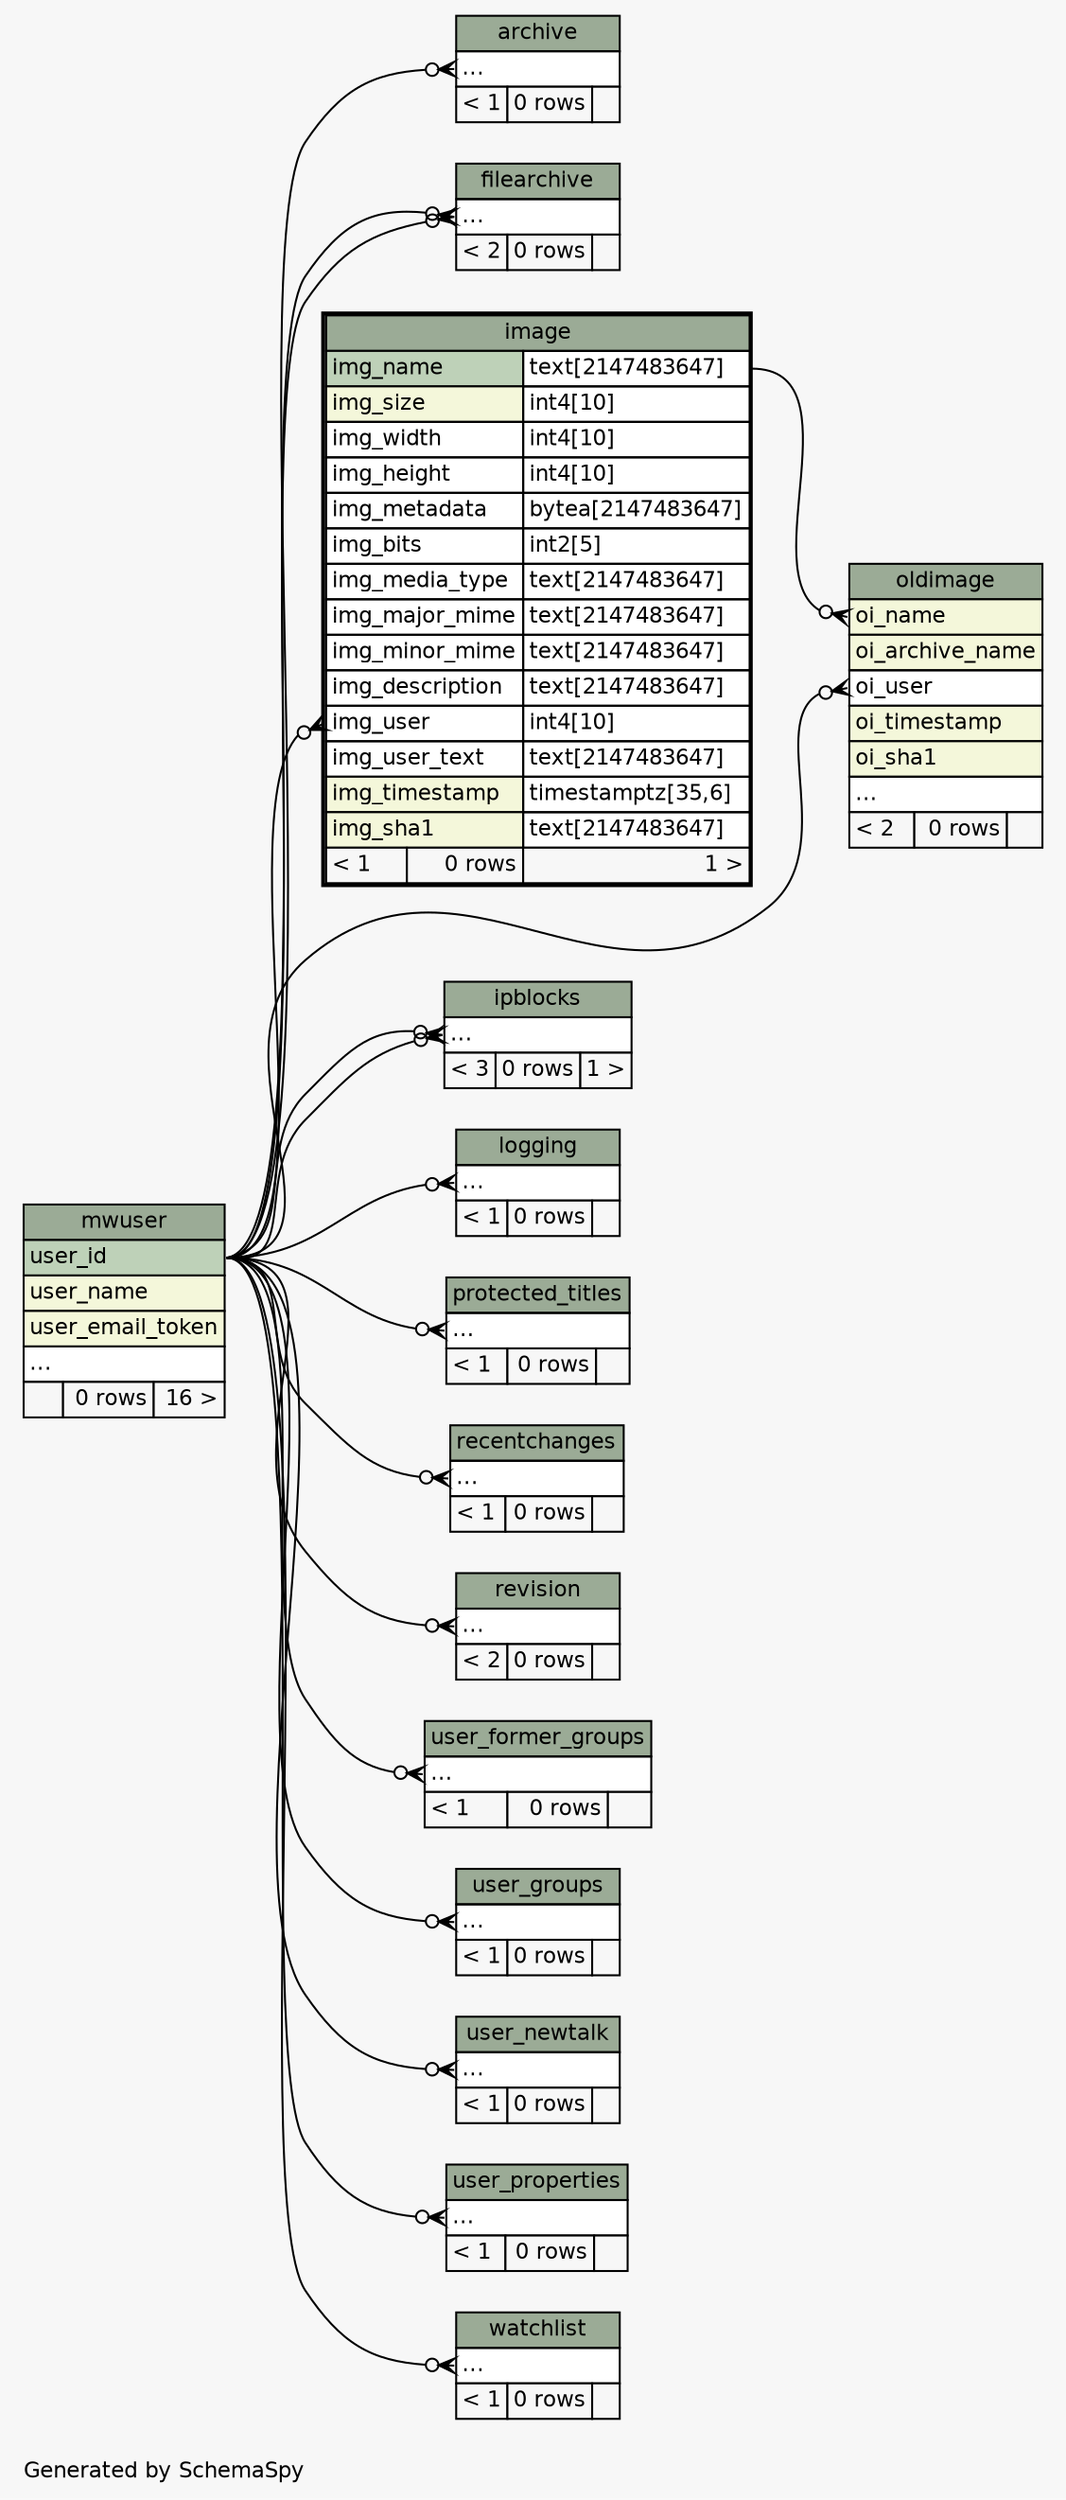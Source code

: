 // dot 2.38.0 on Linux 3.14.35-28.38.amzn1.x86_64
// SchemaSpy rev Unknown
digraph "twoDegreesRelationshipsDiagram" {
  graph [
    rankdir="RL"
    bgcolor="#f7f7f7"
    label="\nGenerated by SchemaSpy"
    labeljust="l"
    nodesep="0.18"
    ranksep="0.46"
    fontname="Helvetica"
    fontsize="11"
  ];
  node [
    fontname="Helvetica"
    fontsize="11"
    shape="plaintext"
  ];
  edge [
    arrowsize="0.8"
  ];
  "archive":"elipses":w -> "mwuser":"user_id":e [arrowhead=none dir=back arrowtail=crowodot];
  "filearchive":"elipses":w -> "mwuser":"user_id":e [arrowhead=none dir=back arrowtail=crowodot];
  "filearchive":"elipses":w -> "mwuser":"user_id":e [arrowhead=none dir=back arrowtail=crowodot];
  "image":"img_user":w -> "mwuser":"user_id":e [arrowhead=none dir=back arrowtail=crowodot];
  "ipblocks":"elipses":w -> "mwuser":"user_id":e [arrowhead=none dir=back arrowtail=crowodot];
  "ipblocks":"elipses":w -> "mwuser":"user_id":e [arrowhead=none dir=back arrowtail=crowodot];
  "logging":"elipses":w -> "mwuser":"user_id":e [arrowhead=none dir=back arrowtail=crowodot];
  "oldimage":"oi_name":w -> "image":"img_name.type":e [arrowhead=none dir=back arrowtail=crowodot];
  "oldimage":"oi_user":w -> "mwuser":"user_id":e [arrowhead=none dir=back arrowtail=crowodot];
  "protected_titles":"elipses":w -> "mwuser":"user_id":e [arrowhead=none dir=back arrowtail=crowodot];
  "recentchanges":"elipses":w -> "mwuser":"user_id":e [arrowhead=none dir=back arrowtail=crowodot];
  "revision":"elipses":w -> "mwuser":"user_id":e [arrowhead=none dir=back arrowtail=crowodot];
  "user_former_groups":"elipses":w -> "mwuser":"user_id":e [arrowhead=none dir=back arrowtail=crowodot];
  "user_groups":"elipses":w -> "mwuser":"user_id":e [arrowhead=none dir=back arrowtail=crowodot];
  "user_newtalk":"elipses":w -> "mwuser":"user_id":e [arrowhead=none dir=back arrowtail=crowodot];
  "user_properties":"elipses":w -> "mwuser":"user_id":e [arrowhead=none dir=back arrowtail=crowodot];
  "watchlist":"elipses":w -> "mwuser":"user_id":e [arrowhead=none dir=back arrowtail=crowodot];
  "archive" [
    label=<
    <TABLE BORDER="0" CELLBORDER="1" CELLSPACING="0" BGCOLOR="#ffffff">
      <TR><TD COLSPAN="3" BGCOLOR="#9bab96" ALIGN="CENTER">archive</TD></TR>
      <TR><TD PORT="elipses" COLSPAN="3" ALIGN="LEFT">...</TD></TR>
      <TR><TD ALIGN="LEFT" BGCOLOR="#f7f7f7">&lt; 1</TD><TD ALIGN="RIGHT" BGCOLOR="#f7f7f7">0 rows</TD><TD ALIGN="RIGHT" BGCOLOR="#f7f7f7">  </TD></TR>
    </TABLE>>
    URL="archive.html"
    tooltip="archive"
  ];
  "filearchive" [
    label=<
    <TABLE BORDER="0" CELLBORDER="1" CELLSPACING="0" BGCOLOR="#ffffff">
      <TR><TD COLSPAN="3" BGCOLOR="#9bab96" ALIGN="CENTER">filearchive</TD></TR>
      <TR><TD PORT="elipses" COLSPAN="3" ALIGN="LEFT">...</TD></TR>
      <TR><TD ALIGN="LEFT" BGCOLOR="#f7f7f7">&lt; 2</TD><TD ALIGN="RIGHT" BGCOLOR="#f7f7f7">0 rows</TD><TD ALIGN="RIGHT" BGCOLOR="#f7f7f7">  </TD></TR>
    </TABLE>>
    URL="filearchive.html"
    tooltip="filearchive"
  ];
  "image" [
    label=<
    <TABLE BORDER="2" CELLBORDER="1" CELLSPACING="0" BGCOLOR="#ffffff">
      <TR><TD COLSPAN="3" BGCOLOR="#9bab96" ALIGN="CENTER">image</TD></TR>
      <TR><TD PORT="img_name" COLSPAN="2" BGCOLOR="#bed1b8" ALIGN="LEFT">img_name</TD><TD PORT="img_name.type" ALIGN="LEFT">text[2147483647]</TD></TR>
      <TR><TD PORT="img_size" COLSPAN="2" BGCOLOR="#f4f7da" ALIGN="LEFT">img_size</TD><TD PORT="img_size.type" ALIGN="LEFT">int4[10]</TD></TR>
      <TR><TD PORT="img_width" COLSPAN="2" ALIGN="LEFT">img_width</TD><TD PORT="img_width.type" ALIGN="LEFT">int4[10]</TD></TR>
      <TR><TD PORT="img_height" COLSPAN="2" ALIGN="LEFT">img_height</TD><TD PORT="img_height.type" ALIGN="LEFT">int4[10]</TD></TR>
      <TR><TD PORT="img_metadata" COLSPAN="2" ALIGN="LEFT">img_metadata</TD><TD PORT="img_metadata.type" ALIGN="LEFT">bytea[2147483647]</TD></TR>
      <TR><TD PORT="img_bits" COLSPAN="2" ALIGN="LEFT">img_bits</TD><TD PORT="img_bits.type" ALIGN="LEFT">int2[5]</TD></TR>
      <TR><TD PORT="img_media_type" COLSPAN="2" ALIGN="LEFT">img_media_type</TD><TD PORT="img_media_type.type" ALIGN="LEFT">text[2147483647]</TD></TR>
      <TR><TD PORT="img_major_mime" COLSPAN="2" ALIGN="LEFT">img_major_mime</TD><TD PORT="img_major_mime.type" ALIGN="LEFT">text[2147483647]</TD></TR>
      <TR><TD PORT="img_minor_mime" COLSPAN="2" ALIGN="LEFT">img_minor_mime</TD><TD PORT="img_minor_mime.type" ALIGN="LEFT">text[2147483647]</TD></TR>
      <TR><TD PORT="img_description" COLSPAN="2" ALIGN="LEFT">img_description</TD><TD PORT="img_description.type" ALIGN="LEFT">text[2147483647]</TD></TR>
      <TR><TD PORT="img_user" COLSPAN="2" ALIGN="LEFT">img_user</TD><TD PORT="img_user.type" ALIGN="LEFT">int4[10]</TD></TR>
      <TR><TD PORT="img_user_text" COLSPAN="2" ALIGN="LEFT">img_user_text</TD><TD PORT="img_user_text.type" ALIGN="LEFT">text[2147483647]</TD></TR>
      <TR><TD PORT="img_timestamp" COLSPAN="2" BGCOLOR="#f4f7da" ALIGN="LEFT">img_timestamp</TD><TD PORT="img_timestamp.type" ALIGN="LEFT">timestamptz[35,6]</TD></TR>
      <TR><TD PORT="img_sha1" COLSPAN="2" BGCOLOR="#f4f7da" ALIGN="LEFT">img_sha1</TD><TD PORT="img_sha1.type" ALIGN="LEFT">text[2147483647]</TD></TR>
      <TR><TD ALIGN="LEFT" BGCOLOR="#f7f7f7">&lt; 1</TD><TD ALIGN="RIGHT" BGCOLOR="#f7f7f7">0 rows</TD><TD ALIGN="RIGHT" BGCOLOR="#f7f7f7">1 &gt;</TD></TR>
    </TABLE>>
    URL="image.html"
    tooltip="image"
  ];
  "ipblocks" [
    label=<
    <TABLE BORDER="0" CELLBORDER="1" CELLSPACING="0" BGCOLOR="#ffffff">
      <TR><TD COLSPAN="3" BGCOLOR="#9bab96" ALIGN="CENTER">ipblocks</TD></TR>
      <TR><TD PORT="elipses" COLSPAN="3" ALIGN="LEFT">...</TD></TR>
      <TR><TD ALIGN="LEFT" BGCOLOR="#f7f7f7">&lt; 3</TD><TD ALIGN="RIGHT" BGCOLOR="#f7f7f7">0 rows</TD><TD ALIGN="RIGHT" BGCOLOR="#f7f7f7">1 &gt;</TD></TR>
    </TABLE>>
    URL="ipblocks.html"
    tooltip="ipblocks"
  ];
  "logging" [
    label=<
    <TABLE BORDER="0" CELLBORDER="1" CELLSPACING="0" BGCOLOR="#ffffff">
      <TR><TD COLSPAN="3" BGCOLOR="#9bab96" ALIGN="CENTER">logging</TD></TR>
      <TR><TD PORT="elipses" COLSPAN="3" ALIGN="LEFT">...</TD></TR>
      <TR><TD ALIGN="LEFT" BGCOLOR="#f7f7f7">&lt; 1</TD><TD ALIGN="RIGHT" BGCOLOR="#f7f7f7">0 rows</TD><TD ALIGN="RIGHT" BGCOLOR="#f7f7f7">  </TD></TR>
    </TABLE>>
    URL="logging.html"
    tooltip="logging"
  ];
  "mwuser" [
    label=<
    <TABLE BORDER="0" CELLBORDER="1" CELLSPACING="0" BGCOLOR="#ffffff">
      <TR><TD COLSPAN="3" BGCOLOR="#9bab96" ALIGN="CENTER">mwuser</TD></TR>
      <TR><TD PORT="user_id" COLSPAN="3" BGCOLOR="#bed1b8" ALIGN="LEFT">user_id</TD></TR>
      <TR><TD PORT="user_name" COLSPAN="3" BGCOLOR="#f4f7da" ALIGN="LEFT">user_name</TD></TR>
      <TR><TD PORT="user_email_token" COLSPAN="3" BGCOLOR="#f4f7da" ALIGN="LEFT">user_email_token</TD></TR>
      <TR><TD PORT="elipses" COLSPAN="3" ALIGN="LEFT">...</TD></TR>
      <TR><TD ALIGN="LEFT" BGCOLOR="#f7f7f7">  </TD><TD ALIGN="RIGHT" BGCOLOR="#f7f7f7">0 rows</TD><TD ALIGN="RIGHT" BGCOLOR="#f7f7f7">16 &gt;</TD></TR>
    </TABLE>>
    URL="mwuser.html"
    tooltip="mwuser"
  ];
  "oldimage" [
    label=<
    <TABLE BORDER="0" CELLBORDER="1" CELLSPACING="0" BGCOLOR="#ffffff">
      <TR><TD COLSPAN="3" BGCOLOR="#9bab96" ALIGN="CENTER">oldimage</TD></TR>
      <TR><TD PORT="oi_name" COLSPAN="3" BGCOLOR="#f4f7da" ALIGN="LEFT">oi_name</TD></TR>
      <TR><TD PORT="oi_archive_name" COLSPAN="3" BGCOLOR="#f4f7da" ALIGN="LEFT">oi_archive_name</TD></TR>
      <TR><TD PORT="oi_user" COLSPAN="3" ALIGN="LEFT">oi_user</TD></TR>
      <TR><TD PORT="oi_timestamp" COLSPAN="3" BGCOLOR="#f4f7da" ALIGN="LEFT">oi_timestamp</TD></TR>
      <TR><TD PORT="oi_sha1" COLSPAN="3" BGCOLOR="#f4f7da" ALIGN="LEFT">oi_sha1</TD></TR>
      <TR><TD PORT="elipses" COLSPAN="3" ALIGN="LEFT">...</TD></TR>
      <TR><TD ALIGN="LEFT" BGCOLOR="#f7f7f7">&lt; 2</TD><TD ALIGN="RIGHT" BGCOLOR="#f7f7f7">0 rows</TD><TD ALIGN="RIGHT" BGCOLOR="#f7f7f7">  </TD></TR>
    </TABLE>>
    URL="oldimage.html"
    tooltip="oldimage"
  ];
  "protected_titles" [
    label=<
    <TABLE BORDER="0" CELLBORDER="1" CELLSPACING="0" BGCOLOR="#ffffff">
      <TR><TD COLSPAN="3" BGCOLOR="#9bab96" ALIGN="CENTER">protected_titles</TD></TR>
      <TR><TD PORT="elipses" COLSPAN="3" ALIGN="LEFT">...</TD></TR>
      <TR><TD ALIGN="LEFT" BGCOLOR="#f7f7f7">&lt; 1</TD><TD ALIGN="RIGHT" BGCOLOR="#f7f7f7">0 rows</TD><TD ALIGN="RIGHT" BGCOLOR="#f7f7f7">  </TD></TR>
    </TABLE>>
    URL="protected_titles.html"
    tooltip="protected_titles"
  ];
  "recentchanges" [
    label=<
    <TABLE BORDER="0" CELLBORDER="1" CELLSPACING="0" BGCOLOR="#ffffff">
      <TR><TD COLSPAN="3" BGCOLOR="#9bab96" ALIGN="CENTER">recentchanges</TD></TR>
      <TR><TD PORT="elipses" COLSPAN="3" ALIGN="LEFT">...</TD></TR>
      <TR><TD ALIGN="LEFT" BGCOLOR="#f7f7f7">&lt; 1</TD><TD ALIGN="RIGHT" BGCOLOR="#f7f7f7">0 rows</TD><TD ALIGN="RIGHT" BGCOLOR="#f7f7f7">  </TD></TR>
    </TABLE>>
    URL="recentchanges.html"
    tooltip="recentchanges"
  ];
  "revision" [
    label=<
    <TABLE BORDER="0" CELLBORDER="1" CELLSPACING="0" BGCOLOR="#ffffff">
      <TR><TD COLSPAN="3" BGCOLOR="#9bab96" ALIGN="CENTER">revision</TD></TR>
      <TR><TD PORT="elipses" COLSPAN="3" ALIGN="LEFT">...</TD></TR>
      <TR><TD ALIGN="LEFT" BGCOLOR="#f7f7f7">&lt; 2</TD><TD ALIGN="RIGHT" BGCOLOR="#f7f7f7">0 rows</TD><TD ALIGN="RIGHT" BGCOLOR="#f7f7f7">  </TD></TR>
    </TABLE>>
    URL="revision.html"
    tooltip="revision"
  ];
  "user_former_groups" [
    label=<
    <TABLE BORDER="0" CELLBORDER="1" CELLSPACING="0" BGCOLOR="#ffffff">
      <TR><TD COLSPAN="3" BGCOLOR="#9bab96" ALIGN="CENTER">user_former_groups</TD></TR>
      <TR><TD PORT="elipses" COLSPAN="3" ALIGN="LEFT">...</TD></TR>
      <TR><TD ALIGN="LEFT" BGCOLOR="#f7f7f7">&lt; 1</TD><TD ALIGN="RIGHT" BGCOLOR="#f7f7f7">0 rows</TD><TD ALIGN="RIGHT" BGCOLOR="#f7f7f7">  </TD></TR>
    </TABLE>>
    URL="user_former_groups.html"
    tooltip="user_former_groups"
  ];
  "user_groups" [
    label=<
    <TABLE BORDER="0" CELLBORDER="1" CELLSPACING="0" BGCOLOR="#ffffff">
      <TR><TD COLSPAN="3" BGCOLOR="#9bab96" ALIGN="CENTER">user_groups</TD></TR>
      <TR><TD PORT="elipses" COLSPAN="3" ALIGN="LEFT">...</TD></TR>
      <TR><TD ALIGN="LEFT" BGCOLOR="#f7f7f7">&lt; 1</TD><TD ALIGN="RIGHT" BGCOLOR="#f7f7f7">0 rows</TD><TD ALIGN="RIGHT" BGCOLOR="#f7f7f7">  </TD></TR>
    </TABLE>>
    URL="user_groups.html"
    tooltip="user_groups"
  ];
  "user_newtalk" [
    label=<
    <TABLE BORDER="0" CELLBORDER="1" CELLSPACING="0" BGCOLOR="#ffffff">
      <TR><TD COLSPAN="3" BGCOLOR="#9bab96" ALIGN="CENTER">user_newtalk</TD></TR>
      <TR><TD PORT="elipses" COLSPAN="3" ALIGN="LEFT">...</TD></TR>
      <TR><TD ALIGN="LEFT" BGCOLOR="#f7f7f7">&lt; 1</TD><TD ALIGN="RIGHT" BGCOLOR="#f7f7f7">0 rows</TD><TD ALIGN="RIGHT" BGCOLOR="#f7f7f7">  </TD></TR>
    </TABLE>>
    URL="user_newtalk.html"
    tooltip="user_newtalk"
  ];
  "user_properties" [
    label=<
    <TABLE BORDER="0" CELLBORDER="1" CELLSPACING="0" BGCOLOR="#ffffff">
      <TR><TD COLSPAN="3" BGCOLOR="#9bab96" ALIGN="CENTER">user_properties</TD></TR>
      <TR><TD PORT="elipses" COLSPAN="3" ALIGN="LEFT">...</TD></TR>
      <TR><TD ALIGN="LEFT" BGCOLOR="#f7f7f7">&lt; 1</TD><TD ALIGN="RIGHT" BGCOLOR="#f7f7f7">0 rows</TD><TD ALIGN="RIGHT" BGCOLOR="#f7f7f7">  </TD></TR>
    </TABLE>>
    URL="user_properties.html"
    tooltip="user_properties"
  ];
  "watchlist" [
    label=<
    <TABLE BORDER="0" CELLBORDER="1" CELLSPACING="0" BGCOLOR="#ffffff">
      <TR><TD COLSPAN="3" BGCOLOR="#9bab96" ALIGN="CENTER">watchlist</TD></TR>
      <TR><TD PORT="elipses" COLSPAN="3" ALIGN="LEFT">...</TD></TR>
      <TR><TD ALIGN="LEFT" BGCOLOR="#f7f7f7">&lt; 1</TD><TD ALIGN="RIGHT" BGCOLOR="#f7f7f7">0 rows</TD><TD ALIGN="RIGHT" BGCOLOR="#f7f7f7">  </TD></TR>
    </TABLE>>
    URL="watchlist.html"
    tooltip="watchlist"
  ];
}
